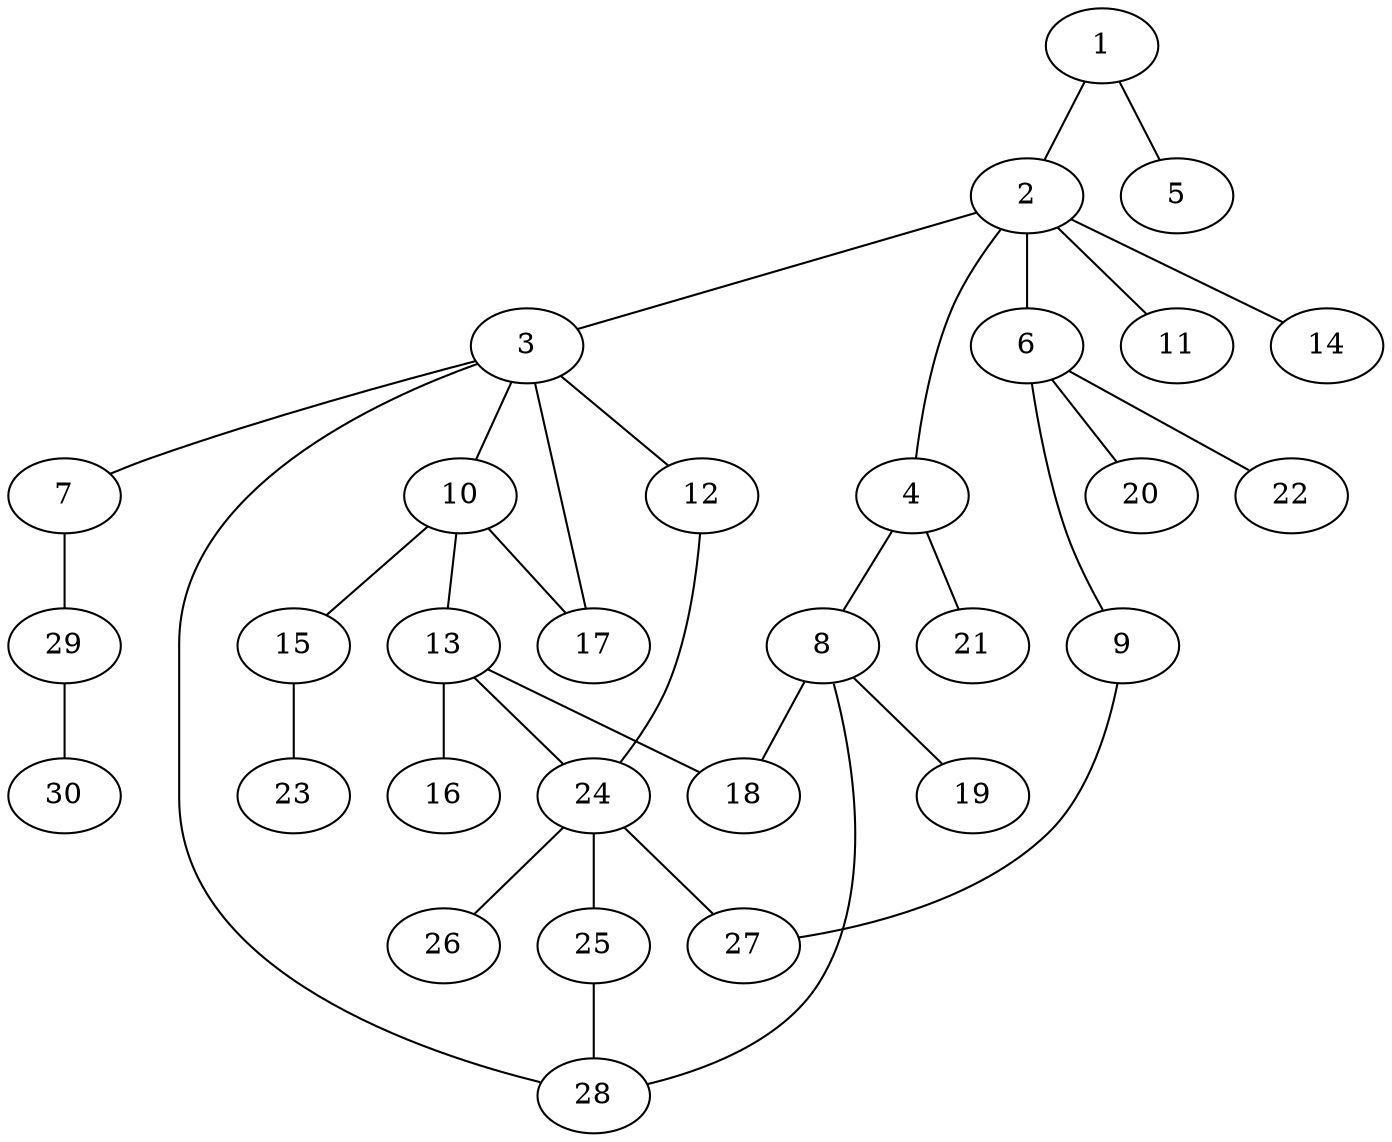 graph graphname {1--2
1--5
2--3
2--4
2--6
2--11
2--14
3--7
3--10
3--12
3--17
3--28
4--8
4--21
6--9
6--20
6--22
7--29
8--18
8--19
8--28
9--27
10--13
10--15
10--17
12--24
13--16
13--18
13--24
15--23
24--25
24--26
24--27
25--28
29--30
}